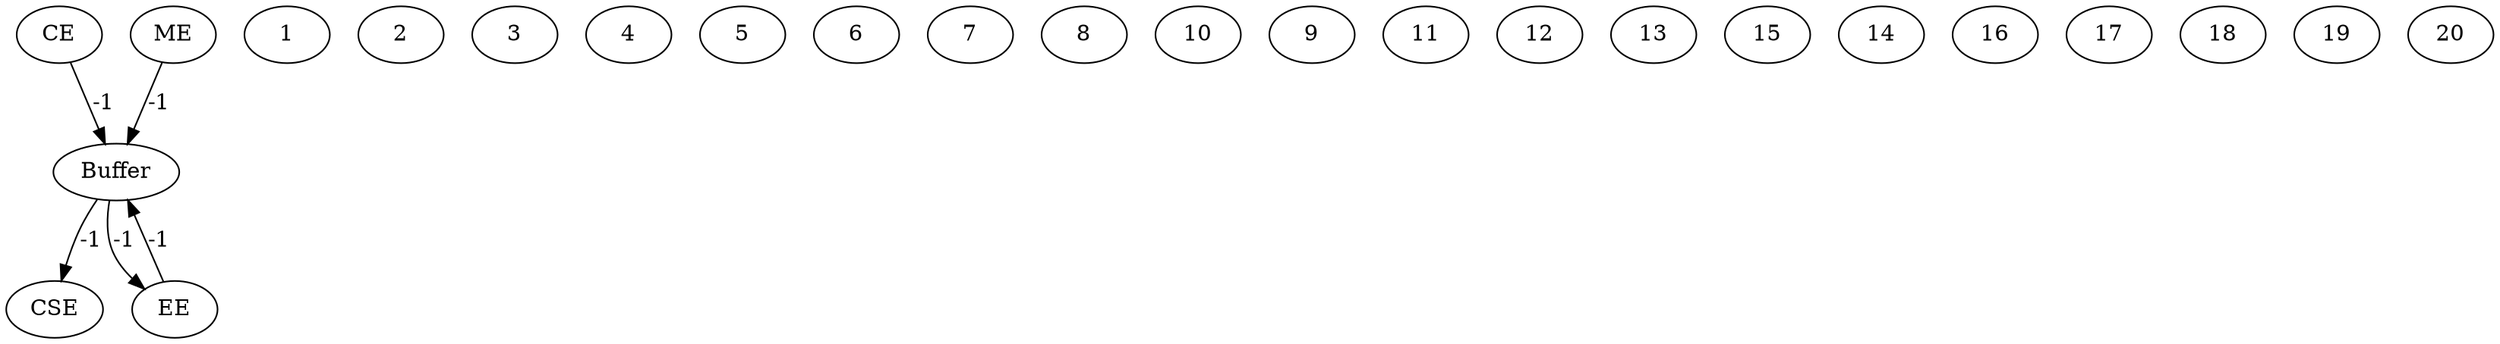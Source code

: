 digraph G {
0[label=Buffer];
1[label=CSE];
2[label=EE];
3[label=CE];
4[label=ME];
5[label=1];
6[label=2];
7[label=3];
8[label=4];
9[label=5];
10[label=6];
11[label=7];
12[label=8];
13[label=10];
14[label=9];
15[label=11];
16[label=12];
17[label=13];
18[label=15];
19[label=14];
20[label=16];
21[label=17];
22[label=18];
23[label=19];
24[label=20];
0->1 [label=-1];
2->0 [label=-1];
3->0 [label=-1];
4->0 [label=-1];
0->2 [label=-1];
}
